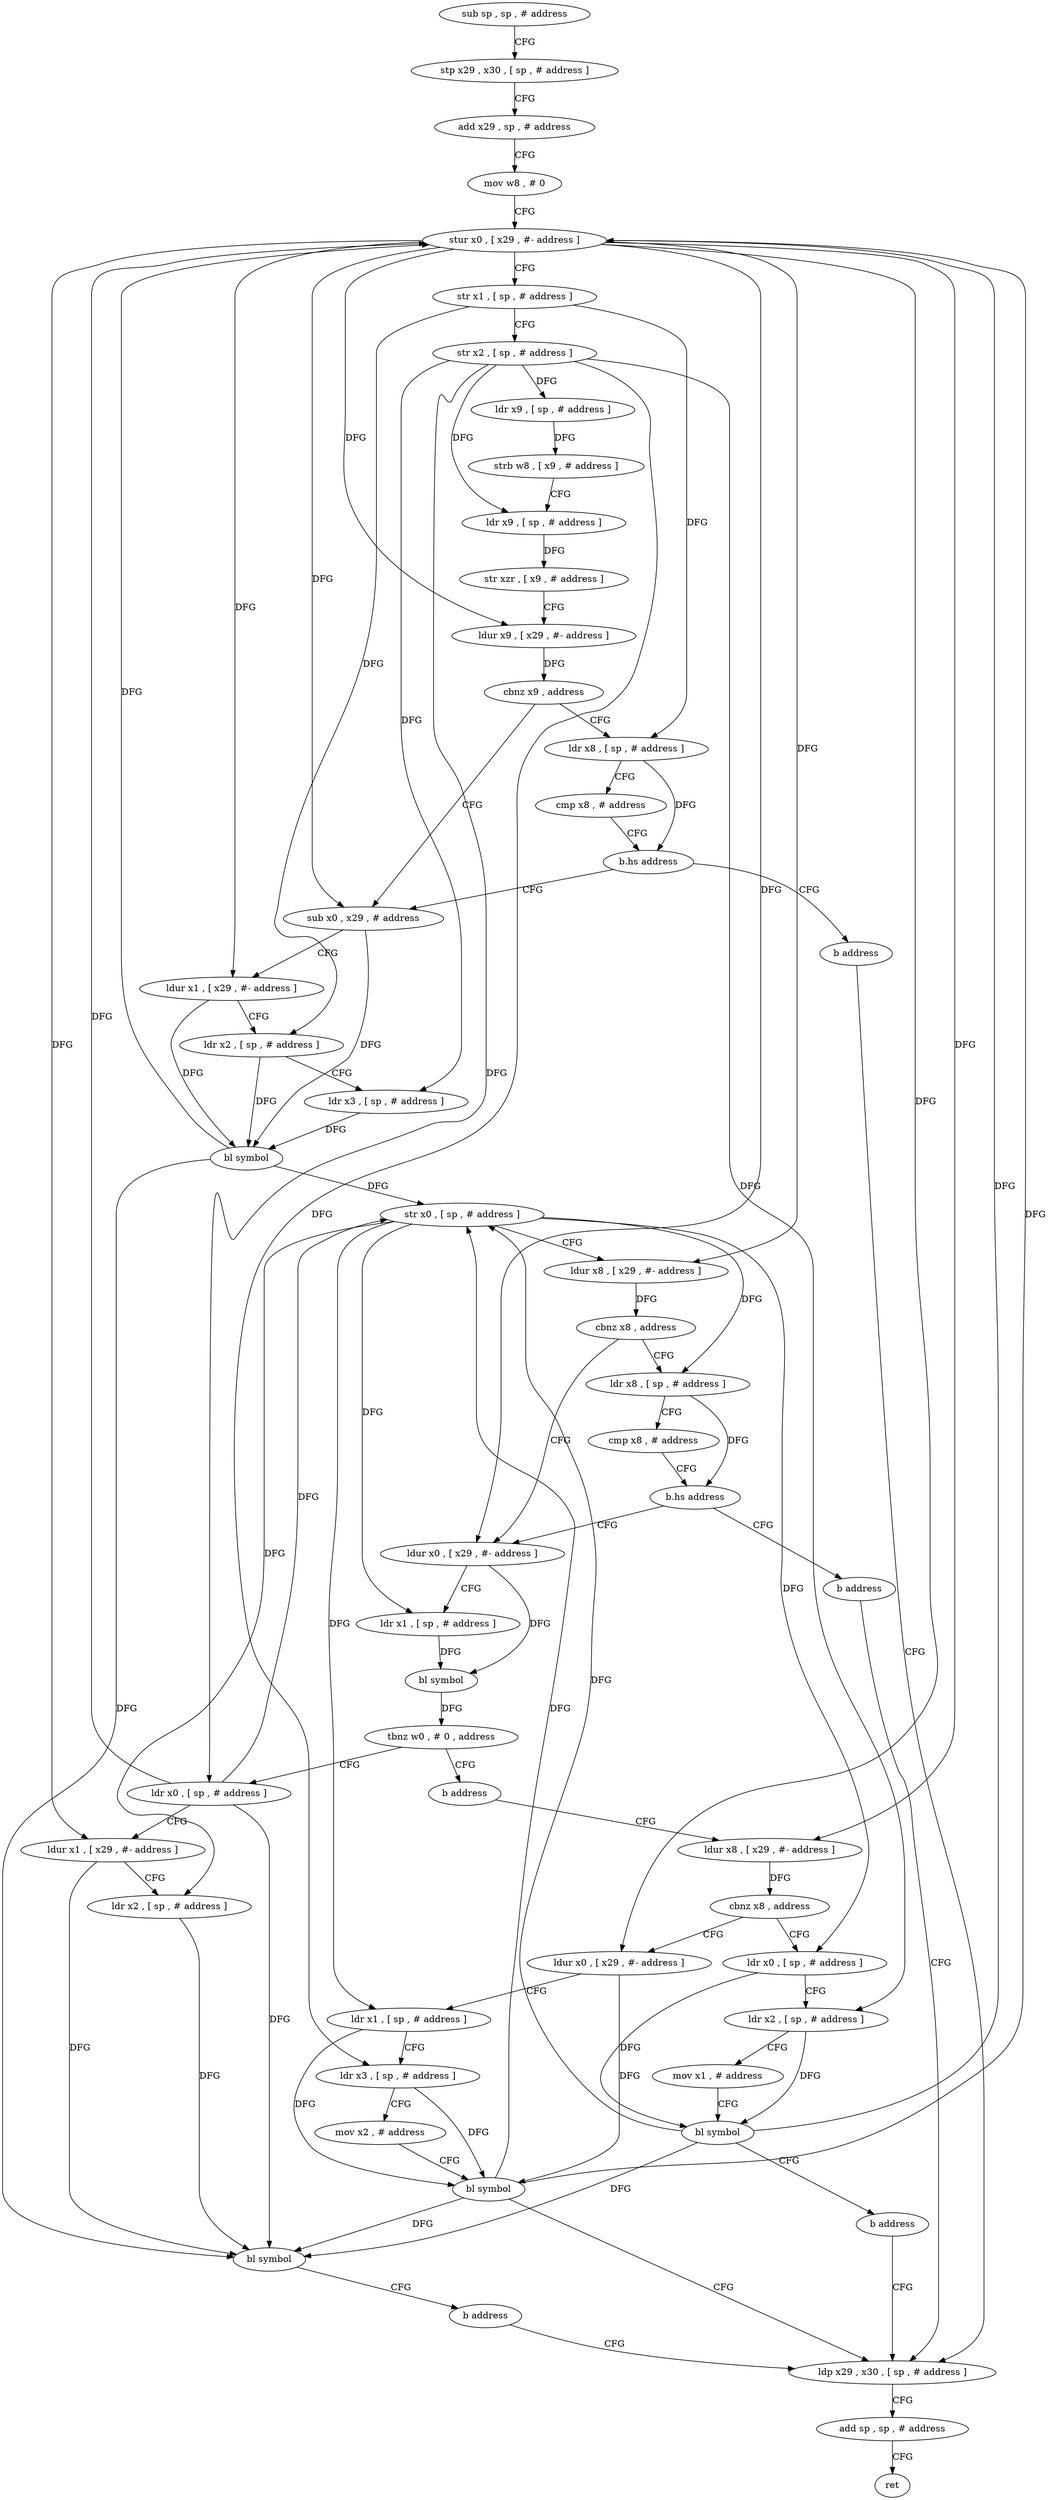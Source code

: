 digraph "func" {
"4205164" [label = "sub sp , sp , # address" ]
"4205168" [label = "stp x29 , x30 , [ sp , # address ]" ]
"4205172" [label = "add x29 , sp , # address" ]
"4205176" [label = "mov w8 , # 0" ]
"4205180" [label = "stur x0 , [ x29 , #- address ]" ]
"4205184" [label = "str x1 , [ sp , # address ]" ]
"4205188" [label = "str x2 , [ sp , # address ]" ]
"4205192" [label = "ldr x9 , [ sp , # address ]" ]
"4205196" [label = "strb w8 , [ x9 , # address ]" ]
"4205200" [label = "ldr x9 , [ sp , # address ]" ]
"4205204" [label = "str xzr , [ x9 , # address ]" ]
"4205208" [label = "ldur x9 , [ x29 , #- address ]" ]
"4205212" [label = "cbnz x9 , address" ]
"4205232" [label = "sub x0 , x29 , # address" ]
"4205216" [label = "ldr x8 , [ sp , # address ]" ]
"4205236" [label = "ldur x1 , [ x29 , #- address ]" ]
"4205240" [label = "ldr x2 , [ sp , # address ]" ]
"4205244" [label = "ldr x3 , [ sp , # address ]" ]
"4205248" [label = "bl symbol" ]
"4205252" [label = "str x0 , [ sp , # address ]" ]
"4205256" [label = "ldur x8 , [ x29 , #- address ]" ]
"4205260" [label = "cbnz x8 , address" ]
"4205280" [label = "ldur x0 , [ x29 , #- address ]" ]
"4205264" [label = "ldr x8 , [ sp , # address ]" ]
"4205220" [label = "cmp x8 , # address" ]
"4205224" [label = "b.hs address" ]
"4205228" [label = "b address" ]
"4205284" [label = "ldr x1 , [ sp , # address ]" ]
"4205288" [label = "bl symbol" ]
"4205292" [label = "tbnz w0 , # 0 , address" ]
"4205300" [label = "ldr x0 , [ sp , # address ]" ]
"4205296" [label = "b address" ]
"4205268" [label = "cmp x8 , # address" ]
"4205272" [label = "b.hs address" ]
"4205276" [label = "b address" ]
"4205368" [label = "ldp x29 , x30 , [ sp , # address ]" ]
"4205304" [label = "ldur x1 , [ x29 , #- address ]" ]
"4205308" [label = "ldr x2 , [ sp , # address ]" ]
"4205312" [label = "bl symbol" ]
"4205316" [label = "b address" ]
"4205320" [label = "ldur x8 , [ x29 , #- address ]" ]
"4205372" [label = "add sp , sp , # address" ]
"4205376" [label = "ret" ]
"4205324" [label = "cbnz x8 , address" ]
"4205348" [label = "ldur x0 , [ x29 , #- address ]" ]
"4205328" [label = "ldr x0 , [ sp , # address ]" ]
"4205352" [label = "ldr x1 , [ sp , # address ]" ]
"4205356" [label = "ldr x3 , [ sp , # address ]" ]
"4205360" [label = "mov x2 , # address" ]
"4205364" [label = "bl symbol" ]
"4205332" [label = "ldr x2 , [ sp , # address ]" ]
"4205336" [label = "mov x1 , # address" ]
"4205340" [label = "bl symbol" ]
"4205344" [label = "b address" ]
"4205164" -> "4205168" [ label = "CFG" ]
"4205168" -> "4205172" [ label = "CFG" ]
"4205172" -> "4205176" [ label = "CFG" ]
"4205176" -> "4205180" [ label = "CFG" ]
"4205180" -> "4205184" [ label = "CFG" ]
"4205180" -> "4205208" [ label = "DFG" ]
"4205180" -> "4205236" [ label = "DFG" ]
"4205180" -> "4205256" [ label = "DFG" ]
"4205180" -> "4205280" [ label = "DFG" ]
"4205180" -> "4205304" [ label = "DFG" ]
"4205180" -> "4205320" [ label = "DFG" ]
"4205180" -> "4205348" [ label = "DFG" ]
"4205180" -> "4205232" [ label = "DFG" ]
"4205184" -> "4205188" [ label = "CFG" ]
"4205184" -> "4205240" [ label = "DFG" ]
"4205184" -> "4205216" [ label = "DFG" ]
"4205188" -> "4205192" [ label = "DFG" ]
"4205188" -> "4205200" [ label = "DFG" ]
"4205188" -> "4205244" [ label = "DFG" ]
"4205188" -> "4205300" [ label = "DFG" ]
"4205188" -> "4205356" [ label = "DFG" ]
"4205188" -> "4205332" [ label = "DFG" ]
"4205192" -> "4205196" [ label = "DFG" ]
"4205196" -> "4205200" [ label = "CFG" ]
"4205200" -> "4205204" [ label = "DFG" ]
"4205204" -> "4205208" [ label = "CFG" ]
"4205208" -> "4205212" [ label = "DFG" ]
"4205212" -> "4205232" [ label = "CFG" ]
"4205212" -> "4205216" [ label = "CFG" ]
"4205232" -> "4205236" [ label = "CFG" ]
"4205232" -> "4205248" [ label = "DFG" ]
"4205216" -> "4205220" [ label = "CFG" ]
"4205216" -> "4205224" [ label = "DFG" ]
"4205236" -> "4205240" [ label = "CFG" ]
"4205236" -> "4205248" [ label = "DFG" ]
"4205240" -> "4205244" [ label = "CFG" ]
"4205240" -> "4205248" [ label = "DFG" ]
"4205244" -> "4205248" [ label = "DFG" ]
"4205248" -> "4205252" [ label = "DFG" ]
"4205248" -> "4205180" [ label = "DFG" ]
"4205248" -> "4205312" [ label = "DFG" ]
"4205252" -> "4205256" [ label = "CFG" ]
"4205252" -> "4205284" [ label = "DFG" ]
"4205252" -> "4205264" [ label = "DFG" ]
"4205252" -> "4205308" [ label = "DFG" ]
"4205252" -> "4205352" [ label = "DFG" ]
"4205252" -> "4205328" [ label = "DFG" ]
"4205256" -> "4205260" [ label = "DFG" ]
"4205260" -> "4205280" [ label = "CFG" ]
"4205260" -> "4205264" [ label = "CFG" ]
"4205280" -> "4205284" [ label = "CFG" ]
"4205280" -> "4205288" [ label = "DFG" ]
"4205264" -> "4205268" [ label = "CFG" ]
"4205264" -> "4205272" [ label = "DFG" ]
"4205220" -> "4205224" [ label = "CFG" ]
"4205224" -> "4205232" [ label = "CFG" ]
"4205224" -> "4205228" [ label = "CFG" ]
"4205228" -> "4205368" [ label = "CFG" ]
"4205284" -> "4205288" [ label = "DFG" ]
"4205288" -> "4205292" [ label = "DFG" ]
"4205292" -> "4205300" [ label = "CFG" ]
"4205292" -> "4205296" [ label = "CFG" ]
"4205300" -> "4205304" [ label = "CFG" ]
"4205300" -> "4205180" [ label = "DFG" ]
"4205300" -> "4205252" [ label = "DFG" ]
"4205300" -> "4205312" [ label = "DFG" ]
"4205296" -> "4205320" [ label = "CFG" ]
"4205268" -> "4205272" [ label = "CFG" ]
"4205272" -> "4205280" [ label = "CFG" ]
"4205272" -> "4205276" [ label = "CFG" ]
"4205276" -> "4205368" [ label = "CFG" ]
"4205368" -> "4205372" [ label = "CFG" ]
"4205304" -> "4205308" [ label = "CFG" ]
"4205304" -> "4205312" [ label = "DFG" ]
"4205308" -> "4205312" [ label = "DFG" ]
"4205312" -> "4205316" [ label = "CFG" ]
"4205316" -> "4205368" [ label = "CFG" ]
"4205320" -> "4205324" [ label = "DFG" ]
"4205372" -> "4205376" [ label = "CFG" ]
"4205324" -> "4205348" [ label = "CFG" ]
"4205324" -> "4205328" [ label = "CFG" ]
"4205348" -> "4205352" [ label = "CFG" ]
"4205348" -> "4205364" [ label = "DFG" ]
"4205328" -> "4205332" [ label = "CFG" ]
"4205328" -> "4205340" [ label = "DFG" ]
"4205352" -> "4205356" [ label = "CFG" ]
"4205352" -> "4205364" [ label = "DFG" ]
"4205356" -> "4205360" [ label = "CFG" ]
"4205356" -> "4205364" [ label = "DFG" ]
"4205360" -> "4205364" [ label = "CFG" ]
"4205364" -> "4205368" [ label = "CFG" ]
"4205364" -> "4205180" [ label = "DFG" ]
"4205364" -> "4205252" [ label = "DFG" ]
"4205364" -> "4205312" [ label = "DFG" ]
"4205332" -> "4205336" [ label = "CFG" ]
"4205332" -> "4205340" [ label = "DFG" ]
"4205336" -> "4205340" [ label = "CFG" ]
"4205340" -> "4205344" [ label = "CFG" ]
"4205340" -> "4205180" [ label = "DFG" ]
"4205340" -> "4205252" [ label = "DFG" ]
"4205340" -> "4205312" [ label = "DFG" ]
"4205344" -> "4205368" [ label = "CFG" ]
}

